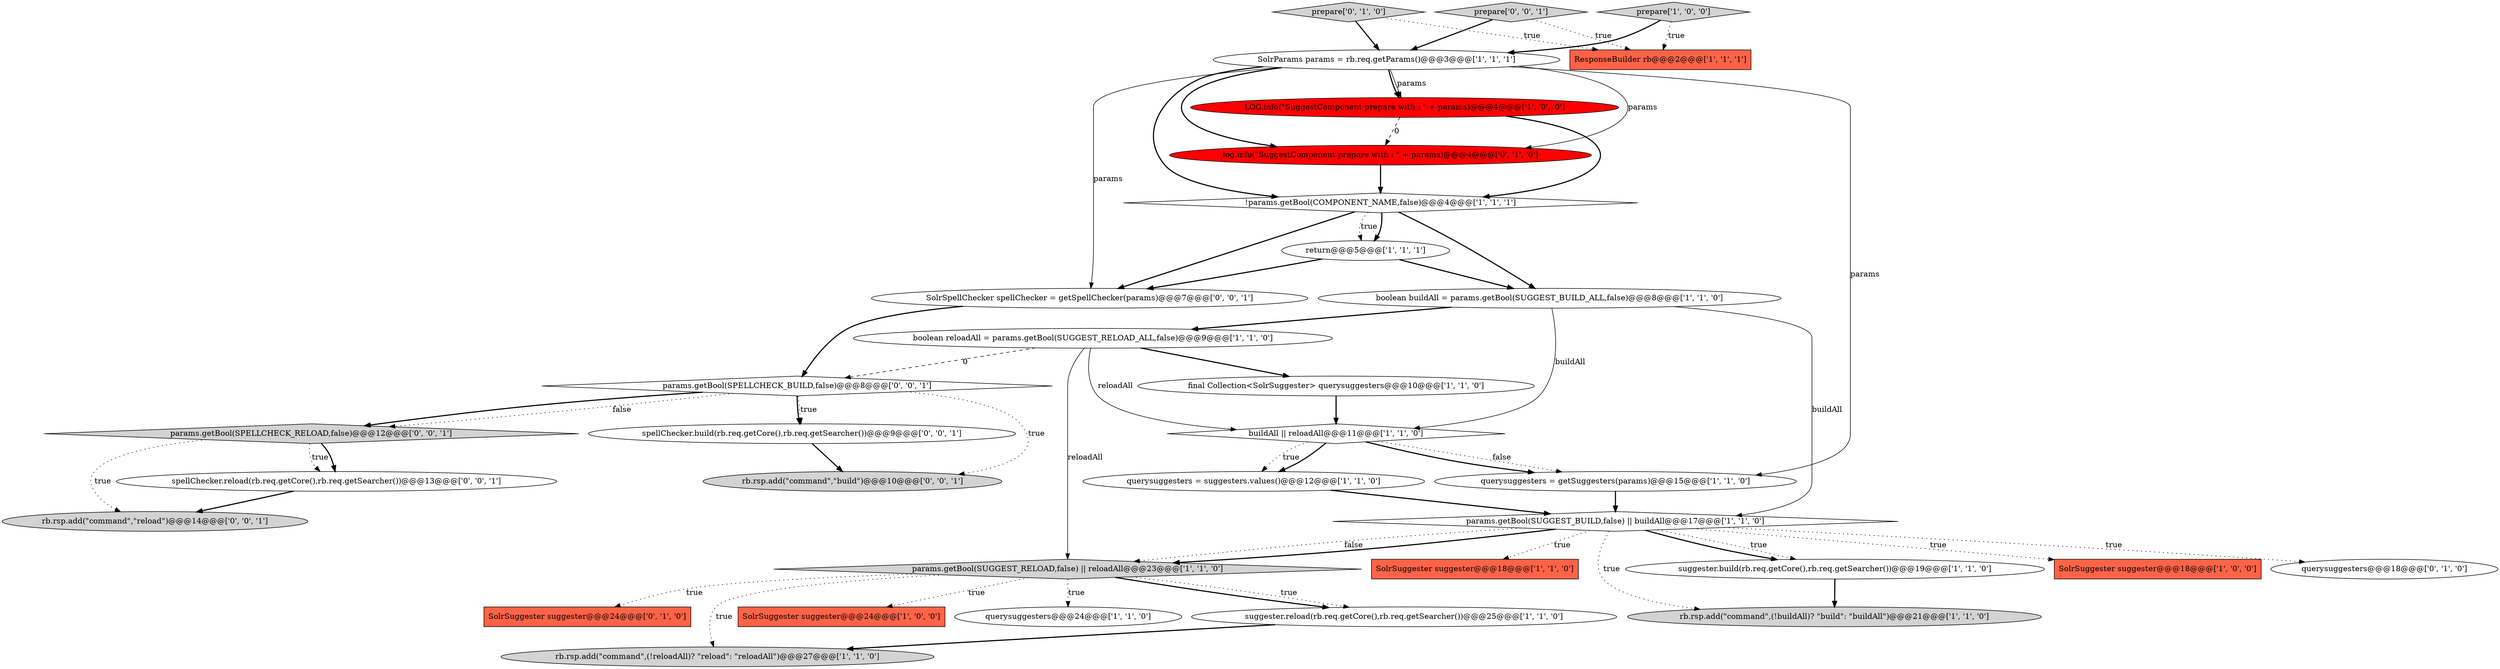 digraph {
5 [style = filled, label = "SolrSuggester suggester@@@18@@@['1', '0', '0']", fillcolor = tomato, shape = box image = "AAA0AAABBB1BBB"];
20 [style = filled, label = "boolean reloadAll = params.getBool(SUGGEST_RELOAD_ALL,false)@@@9@@@['1', '1', '0']", fillcolor = white, shape = ellipse image = "AAA0AAABBB1BBB"];
1 [style = filled, label = "final Collection<SolrSuggester> querysuggesters@@@10@@@['1', '1', '0']", fillcolor = white, shape = ellipse image = "AAA0AAABBB1BBB"];
23 [style = filled, label = "log.info(\"SuggestComponent prepare with : \" + params)@@@4@@@['0', '1', '0']", fillcolor = red, shape = ellipse image = "AAA1AAABBB2BBB"];
2 [style = filled, label = "SolrSuggester suggester@@@24@@@['1', '0', '0']", fillcolor = tomato, shape = box image = "AAA0AAABBB1BBB"];
25 [style = filled, label = "querysuggesters@@@18@@@['0', '1', '0']", fillcolor = white, shape = ellipse image = "AAA0AAABBB2BBB"];
32 [style = filled, label = "spellChecker.reload(rb.req.getCore(),rb.req.getSearcher())@@@13@@@['0', '0', '1']", fillcolor = white, shape = ellipse image = "AAA0AAABBB3BBB"];
0 [style = filled, label = "params.getBool(SUGGEST_RELOAD,false) || reloadAll@@@23@@@['1', '1', '0']", fillcolor = lightgray, shape = diamond image = "AAA0AAABBB1BBB"];
15 [style = filled, label = "SolrParams params = rb.req.getParams()@@@3@@@['1', '1', '1']", fillcolor = white, shape = ellipse image = "AAA0AAABBB1BBB"];
6 [style = filled, label = "!params.getBool(COMPONENT_NAME,false)@@@4@@@['1', '1', '1']", fillcolor = white, shape = diamond image = "AAA0AAABBB1BBB"];
30 [style = filled, label = "SolrSpellChecker spellChecker = getSpellChecker(params)@@@7@@@['0', '0', '1']", fillcolor = white, shape = ellipse image = "AAA0AAABBB3BBB"];
27 [style = filled, label = "rb.rsp.add(\"command\",\"build\")@@@10@@@['0', '0', '1']", fillcolor = lightgray, shape = ellipse image = "AAA0AAABBB3BBB"];
24 [style = filled, label = "prepare['0', '1', '0']", fillcolor = lightgray, shape = diamond image = "AAA0AAABBB2BBB"];
7 [style = filled, label = "boolean buildAll = params.getBool(SUGGEST_BUILD_ALL,false)@@@8@@@['1', '1', '0']", fillcolor = white, shape = ellipse image = "AAA0AAABBB1BBB"];
19 [style = filled, label = "querysuggesters = suggesters.values()@@@12@@@['1', '1', '0']", fillcolor = white, shape = ellipse image = "AAA0AAABBB1BBB"];
4 [style = filled, label = "querysuggesters@@@24@@@['1', '1', '0']", fillcolor = white, shape = ellipse image = "AAA0AAABBB1BBB"];
31 [style = filled, label = "params.getBool(SPELLCHECK_BUILD,false)@@@8@@@['0', '0', '1']", fillcolor = white, shape = diamond image = "AAA0AAABBB3BBB"];
26 [style = filled, label = "prepare['0', '0', '1']", fillcolor = lightgray, shape = diamond image = "AAA0AAABBB3BBB"];
28 [style = filled, label = "rb.rsp.add(\"command\",\"reload\")@@@14@@@['0', '0', '1']", fillcolor = lightgray, shape = ellipse image = "AAA0AAABBB3BBB"];
8 [style = filled, label = "prepare['1', '0', '0']", fillcolor = lightgray, shape = diamond image = "AAA0AAABBB1BBB"];
14 [style = filled, label = "suggester.reload(rb.req.getCore(),rb.req.getSearcher())@@@25@@@['1', '1', '0']", fillcolor = white, shape = ellipse image = "AAA0AAABBB1BBB"];
33 [style = filled, label = "params.getBool(SPELLCHECK_RELOAD,false)@@@12@@@['0', '0', '1']", fillcolor = lightgray, shape = diamond image = "AAA0AAABBB3BBB"];
21 [style = filled, label = "SolrSuggester suggester@@@18@@@['1', '1', '0']", fillcolor = tomato, shape = box image = "AAA0AAABBB1BBB"];
29 [style = filled, label = "spellChecker.build(rb.req.getCore(),rb.req.getSearcher())@@@9@@@['0', '0', '1']", fillcolor = white, shape = ellipse image = "AAA0AAABBB3BBB"];
13 [style = filled, label = "rb.rsp.add(\"command\",(!buildAll)? \"build\": \"buildAll\")@@@21@@@['1', '1', '0']", fillcolor = lightgray, shape = ellipse image = "AAA0AAABBB1BBB"];
22 [style = filled, label = "SolrSuggester suggester@@@24@@@['0', '1', '0']", fillcolor = tomato, shape = box image = "AAA0AAABBB2BBB"];
9 [style = filled, label = "buildAll || reloadAll@@@11@@@['1', '1', '0']", fillcolor = white, shape = diamond image = "AAA0AAABBB1BBB"];
18 [style = filled, label = "rb.rsp.add(\"command\",(!reloadAll)? \"reload\": \"reloadAll\")@@@27@@@['1', '1', '0']", fillcolor = lightgray, shape = ellipse image = "AAA0AAABBB1BBB"];
11 [style = filled, label = "LOG.info(\"SuggestComponent prepare with : \" + params)@@@4@@@['1', '0', '0']", fillcolor = red, shape = ellipse image = "AAA1AAABBB1BBB"];
3 [style = filled, label = "return@@@5@@@['1', '1', '1']", fillcolor = white, shape = ellipse image = "AAA0AAABBB1BBB"];
16 [style = filled, label = "ResponseBuilder rb@@@2@@@['1', '1', '1']", fillcolor = tomato, shape = box image = "AAA0AAABBB1BBB"];
17 [style = filled, label = "params.getBool(SUGGEST_BUILD,false) || buildAll@@@17@@@['1', '1', '0']", fillcolor = white, shape = diamond image = "AAA0AAABBB1BBB"];
12 [style = filled, label = "querysuggesters = getSuggesters(params)@@@15@@@['1', '1', '0']", fillcolor = white, shape = ellipse image = "AAA0AAABBB1BBB"];
10 [style = filled, label = "suggester.build(rb.req.getCore(),rb.req.getSearcher())@@@19@@@['1', '1', '0']", fillcolor = white, shape = ellipse image = "AAA0AAABBB1BBB"];
15->23 [style = solid, label="params"];
17->10 [style = bold, label=""];
6->3 [style = bold, label=""];
15->23 [style = bold, label=""];
8->15 [style = bold, label=""];
0->18 [style = dotted, label="true"];
7->17 [style = solid, label="buildAll"];
33->32 [style = dotted, label="true"];
11->6 [style = bold, label=""];
0->4 [style = dotted, label="true"];
12->17 [style = bold, label=""];
8->16 [style = dotted, label="true"];
33->28 [style = dotted, label="true"];
20->31 [style = dashed, label="0"];
20->9 [style = solid, label="reloadAll"];
31->29 [style = bold, label=""];
11->23 [style = dashed, label="0"];
15->6 [style = bold, label=""];
19->17 [style = bold, label=""];
7->20 [style = bold, label=""];
20->1 [style = bold, label=""];
17->0 [style = dotted, label="false"];
24->16 [style = dotted, label="true"];
9->12 [style = dotted, label="false"];
1->9 [style = bold, label=""];
0->22 [style = dotted, label="true"];
29->27 [style = bold, label=""];
17->10 [style = dotted, label="true"];
0->14 [style = bold, label=""];
9->19 [style = dotted, label="true"];
15->12 [style = solid, label="params"];
17->0 [style = bold, label=""];
17->25 [style = dotted, label="true"];
15->11 [style = bold, label=""];
31->33 [style = dotted, label="false"];
10->13 [style = bold, label=""];
7->9 [style = solid, label="buildAll"];
3->7 [style = bold, label=""];
30->31 [style = bold, label=""];
31->33 [style = bold, label=""];
23->6 [style = bold, label=""];
15->30 [style = solid, label="params"];
26->15 [style = bold, label=""];
31->27 [style = dotted, label="true"];
9->19 [style = bold, label=""];
15->11 [style = solid, label="params"];
33->32 [style = bold, label=""];
14->18 [style = bold, label=""];
17->5 [style = dotted, label="true"];
0->14 [style = dotted, label="true"];
26->16 [style = dotted, label="true"];
9->12 [style = bold, label=""];
0->2 [style = dotted, label="true"];
6->7 [style = bold, label=""];
6->3 [style = dotted, label="true"];
17->21 [style = dotted, label="true"];
17->13 [style = dotted, label="true"];
3->30 [style = bold, label=""];
32->28 [style = bold, label=""];
31->29 [style = dotted, label="true"];
20->0 [style = solid, label="reloadAll"];
24->15 [style = bold, label=""];
6->30 [style = bold, label=""];
}
